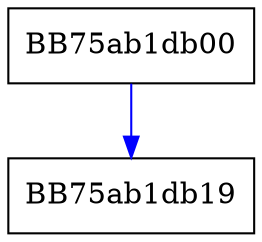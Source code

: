 digraph OverwritePersistContextNoPath {
  node [shape="box"];
  graph [splines=ortho];
  BB75ab1db00 -> BB75ab1db19 [color="blue"];
}